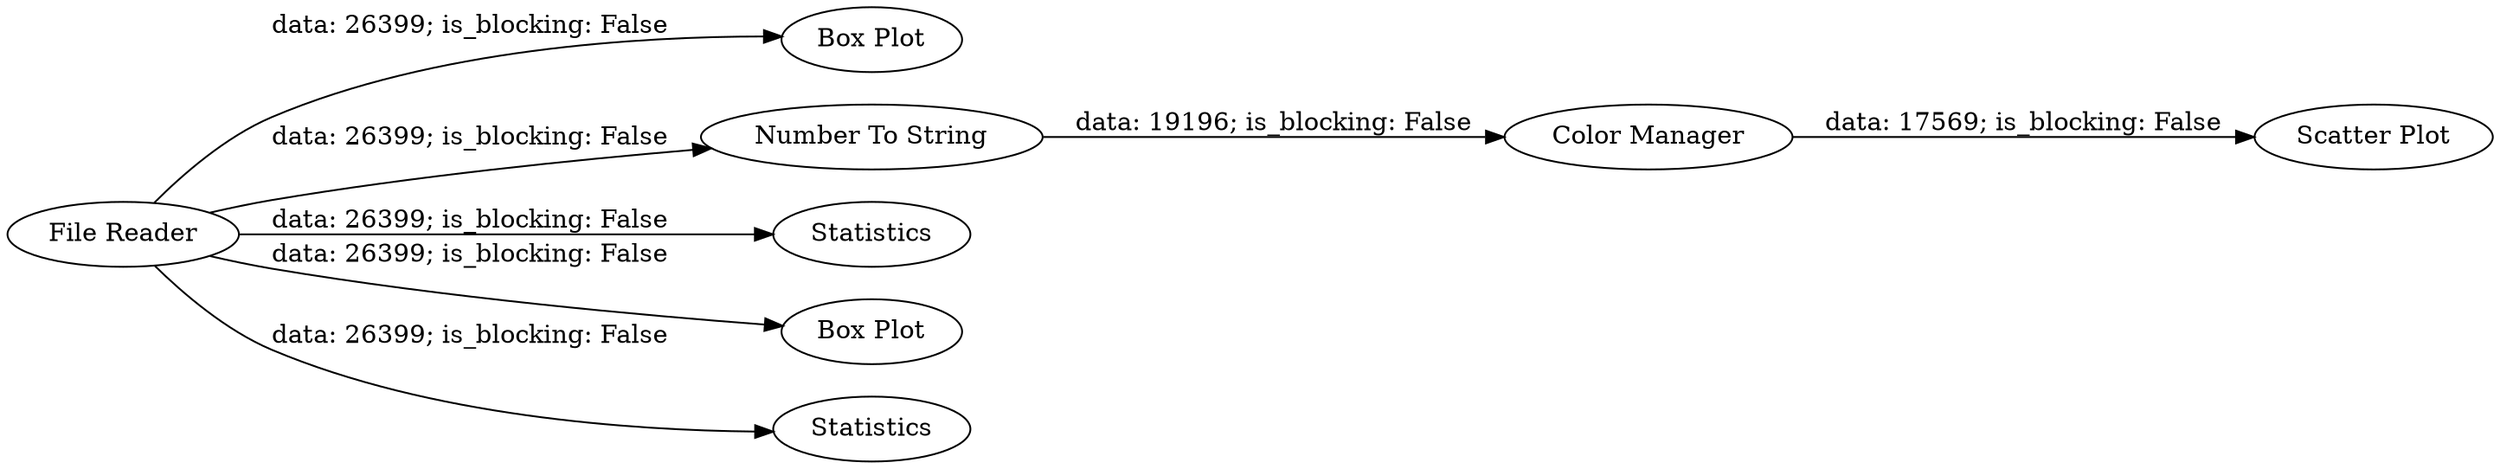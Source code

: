 digraph {
	"-5714933954104925953_7" [label="Color Manager"]
	"-5714933954104925953_4" [label="Box Plot"]
	"-5714933954104925953_1" [label="File Reader"]
	"-5714933954104925953_8" [label="Number To String"]
	"-5714933954104925953_6" [label="Scatter Plot"]
	"-5714933954104925953_10" [label=Statistics]
	"-5714933954104925953_5" [label="Box Plot"]
	"-5714933954104925953_2" [label=Statistics]
	"-5714933954104925953_7" -> "-5714933954104925953_6" [label="data: 17569; is_blocking: False"]
	"-5714933954104925953_1" -> "-5714933954104925953_5" [label="data: 26399; is_blocking: False"]
	"-5714933954104925953_1" -> "-5714933954104925953_10" [label="data: 26399; is_blocking: False"]
	"-5714933954104925953_8" -> "-5714933954104925953_7" [label="data: 19196; is_blocking: False"]
	"-5714933954104925953_1" -> "-5714933954104925953_8" [label="data: 26399; is_blocking: False"]
	"-5714933954104925953_1" -> "-5714933954104925953_4" [label="data: 26399; is_blocking: False"]
	"-5714933954104925953_1" -> "-5714933954104925953_2" [label="data: 26399; is_blocking: False"]
	rankdir=LR
}
